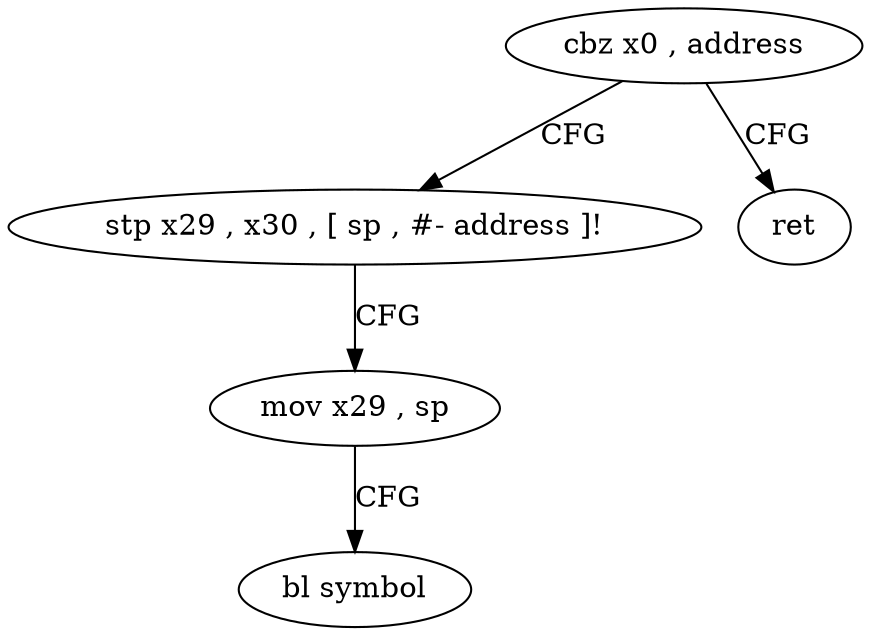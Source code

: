 digraph "func" {
"4215284" [label = "cbz x0 , address" ]
"4215292" [label = "stp x29 , x30 , [ sp , #- address ]!" ]
"4215288" [label = "ret" ]
"4215296" [label = "mov x29 , sp" ]
"4215300" [label = "bl symbol" ]
"4215284" -> "4215292" [ label = "CFG" ]
"4215284" -> "4215288" [ label = "CFG" ]
"4215292" -> "4215296" [ label = "CFG" ]
"4215296" -> "4215300" [ label = "CFG" ]
}
